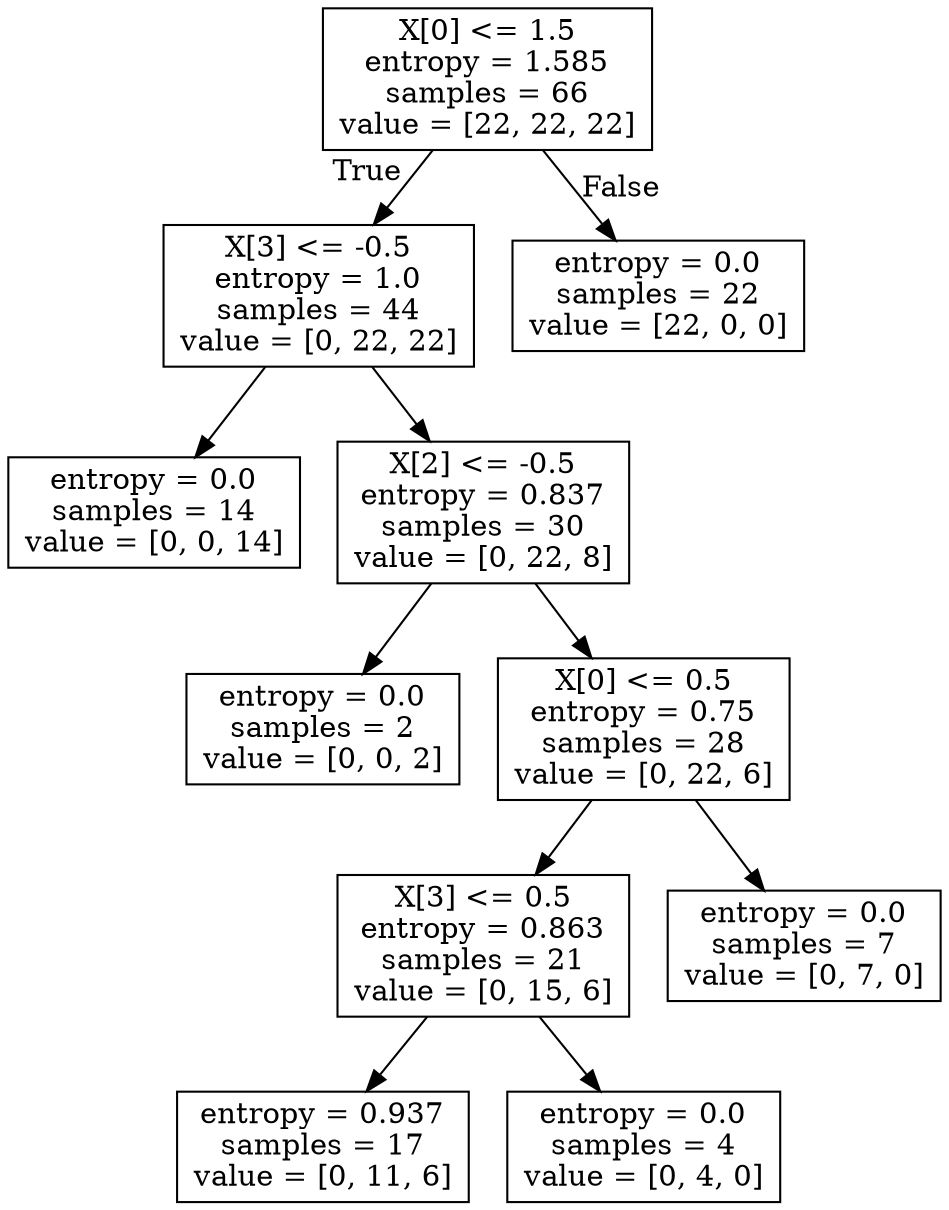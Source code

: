 digraph Tree {
node [shape=box] ;
0 [label="X[0] <= 1.5\nentropy = 1.585\nsamples = 66\nvalue = [22, 22, 22]"] ;
1 [label="X[3] <= -0.5\nentropy = 1.0\nsamples = 44\nvalue = [0, 22, 22]"] ;
0 -> 1 [labeldistance=2.5, labelangle=45, headlabel="True"] ;
2 [label="entropy = 0.0\nsamples = 14\nvalue = [0, 0, 14]"] ;
1 -> 2 ;
3 [label="X[2] <= -0.5\nentropy = 0.837\nsamples = 30\nvalue = [0, 22, 8]"] ;
1 -> 3 ;
4 [label="entropy = 0.0\nsamples = 2\nvalue = [0, 0, 2]"] ;
3 -> 4 ;
5 [label="X[0] <= 0.5\nentropy = 0.75\nsamples = 28\nvalue = [0, 22, 6]"] ;
3 -> 5 ;
6 [label="X[3] <= 0.5\nentropy = 0.863\nsamples = 21\nvalue = [0, 15, 6]"] ;
5 -> 6 ;
7 [label="entropy = 0.937\nsamples = 17\nvalue = [0, 11, 6]"] ;
6 -> 7 ;
8 [label="entropy = 0.0\nsamples = 4\nvalue = [0, 4, 0]"] ;
6 -> 8 ;
9 [label="entropy = 0.0\nsamples = 7\nvalue = [0, 7, 0]"] ;
5 -> 9 ;
10 [label="entropy = 0.0\nsamples = 22\nvalue = [22, 0, 0]"] ;
0 -> 10 [labeldistance=2.5, labelangle=-45, headlabel="False"] ;
}